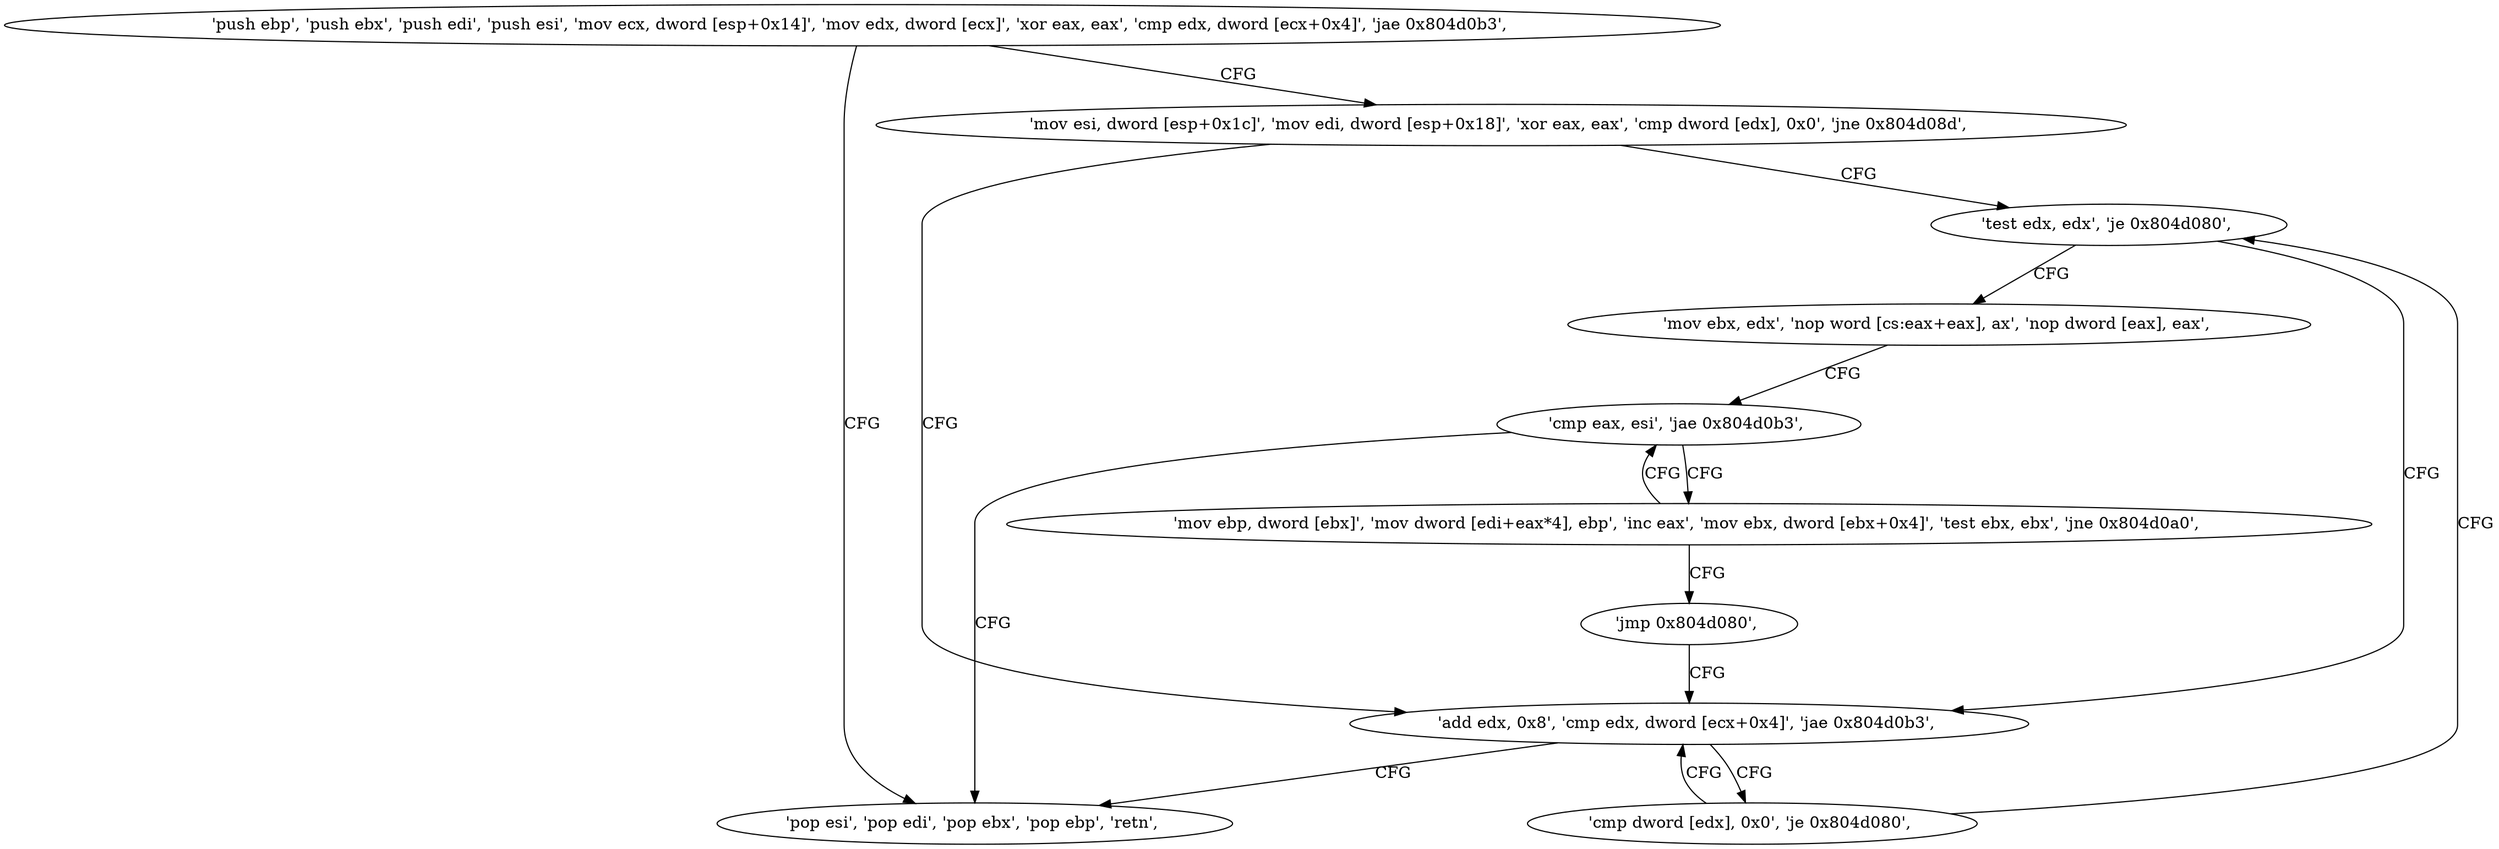 digraph "func" {
"134533216" [label = "'push ebp', 'push ebx', 'push edi', 'push esi', 'mov ecx, dword [esp+0x14]', 'mov edx, dword [ecx]', 'xor eax, eax', 'cmp edx, dword [ecx+0x4]', 'jae 0x804d0b3', " ]
"134533299" [label = "'pop esi', 'pop edi', 'pop ebx', 'pop ebp', 'retn', " ]
"134533233" [label = "'mov esi, dword [esp+0x1c]', 'mov edi, dword [esp+0x18]', 'xor eax, eax', 'cmp dword [edx], 0x0', 'jne 0x804d08d', " ]
"134533261" [label = "'test edx, edx', 'je 0x804d080', " ]
"134533248" [label = "'add edx, 0x8', 'cmp edx, dword [ecx+0x4]', 'jae 0x804d0b3', " ]
"134533265" [label = "'mov ebx, edx', 'nop word [cs:eax+eax], ax', 'nop dword [eax], eax', " ]
"134533256" [label = "'cmp dword [edx], 0x0', 'je 0x804d080', " ]
"134533280" [label = "'cmp eax, esi', 'jae 0x804d0b3', " ]
"134533284" [label = "'mov ebp, dword [ebx]', 'mov dword [edi+eax*4], ebp', 'inc eax', 'mov ebx, dword [ebx+0x4]', 'test ebx, ebx', 'jne 0x804d0a0', " ]
"134533297" [label = "'jmp 0x804d080', " ]
"134533216" -> "134533299" [ label = "CFG" ]
"134533216" -> "134533233" [ label = "CFG" ]
"134533233" -> "134533261" [ label = "CFG" ]
"134533233" -> "134533248" [ label = "CFG" ]
"134533261" -> "134533248" [ label = "CFG" ]
"134533261" -> "134533265" [ label = "CFG" ]
"134533248" -> "134533299" [ label = "CFG" ]
"134533248" -> "134533256" [ label = "CFG" ]
"134533265" -> "134533280" [ label = "CFG" ]
"134533256" -> "134533248" [ label = "CFG" ]
"134533256" -> "134533261" [ label = "CFG" ]
"134533280" -> "134533299" [ label = "CFG" ]
"134533280" -> "134533284" [ label = "CFG" ]
"134533284" -> "134533280" [ label = "CFG" ]
"134533284" -> "134533297" [ label = "CFG" ]
"134533297" -> "134533248" [ label = "CFG" ]
}
